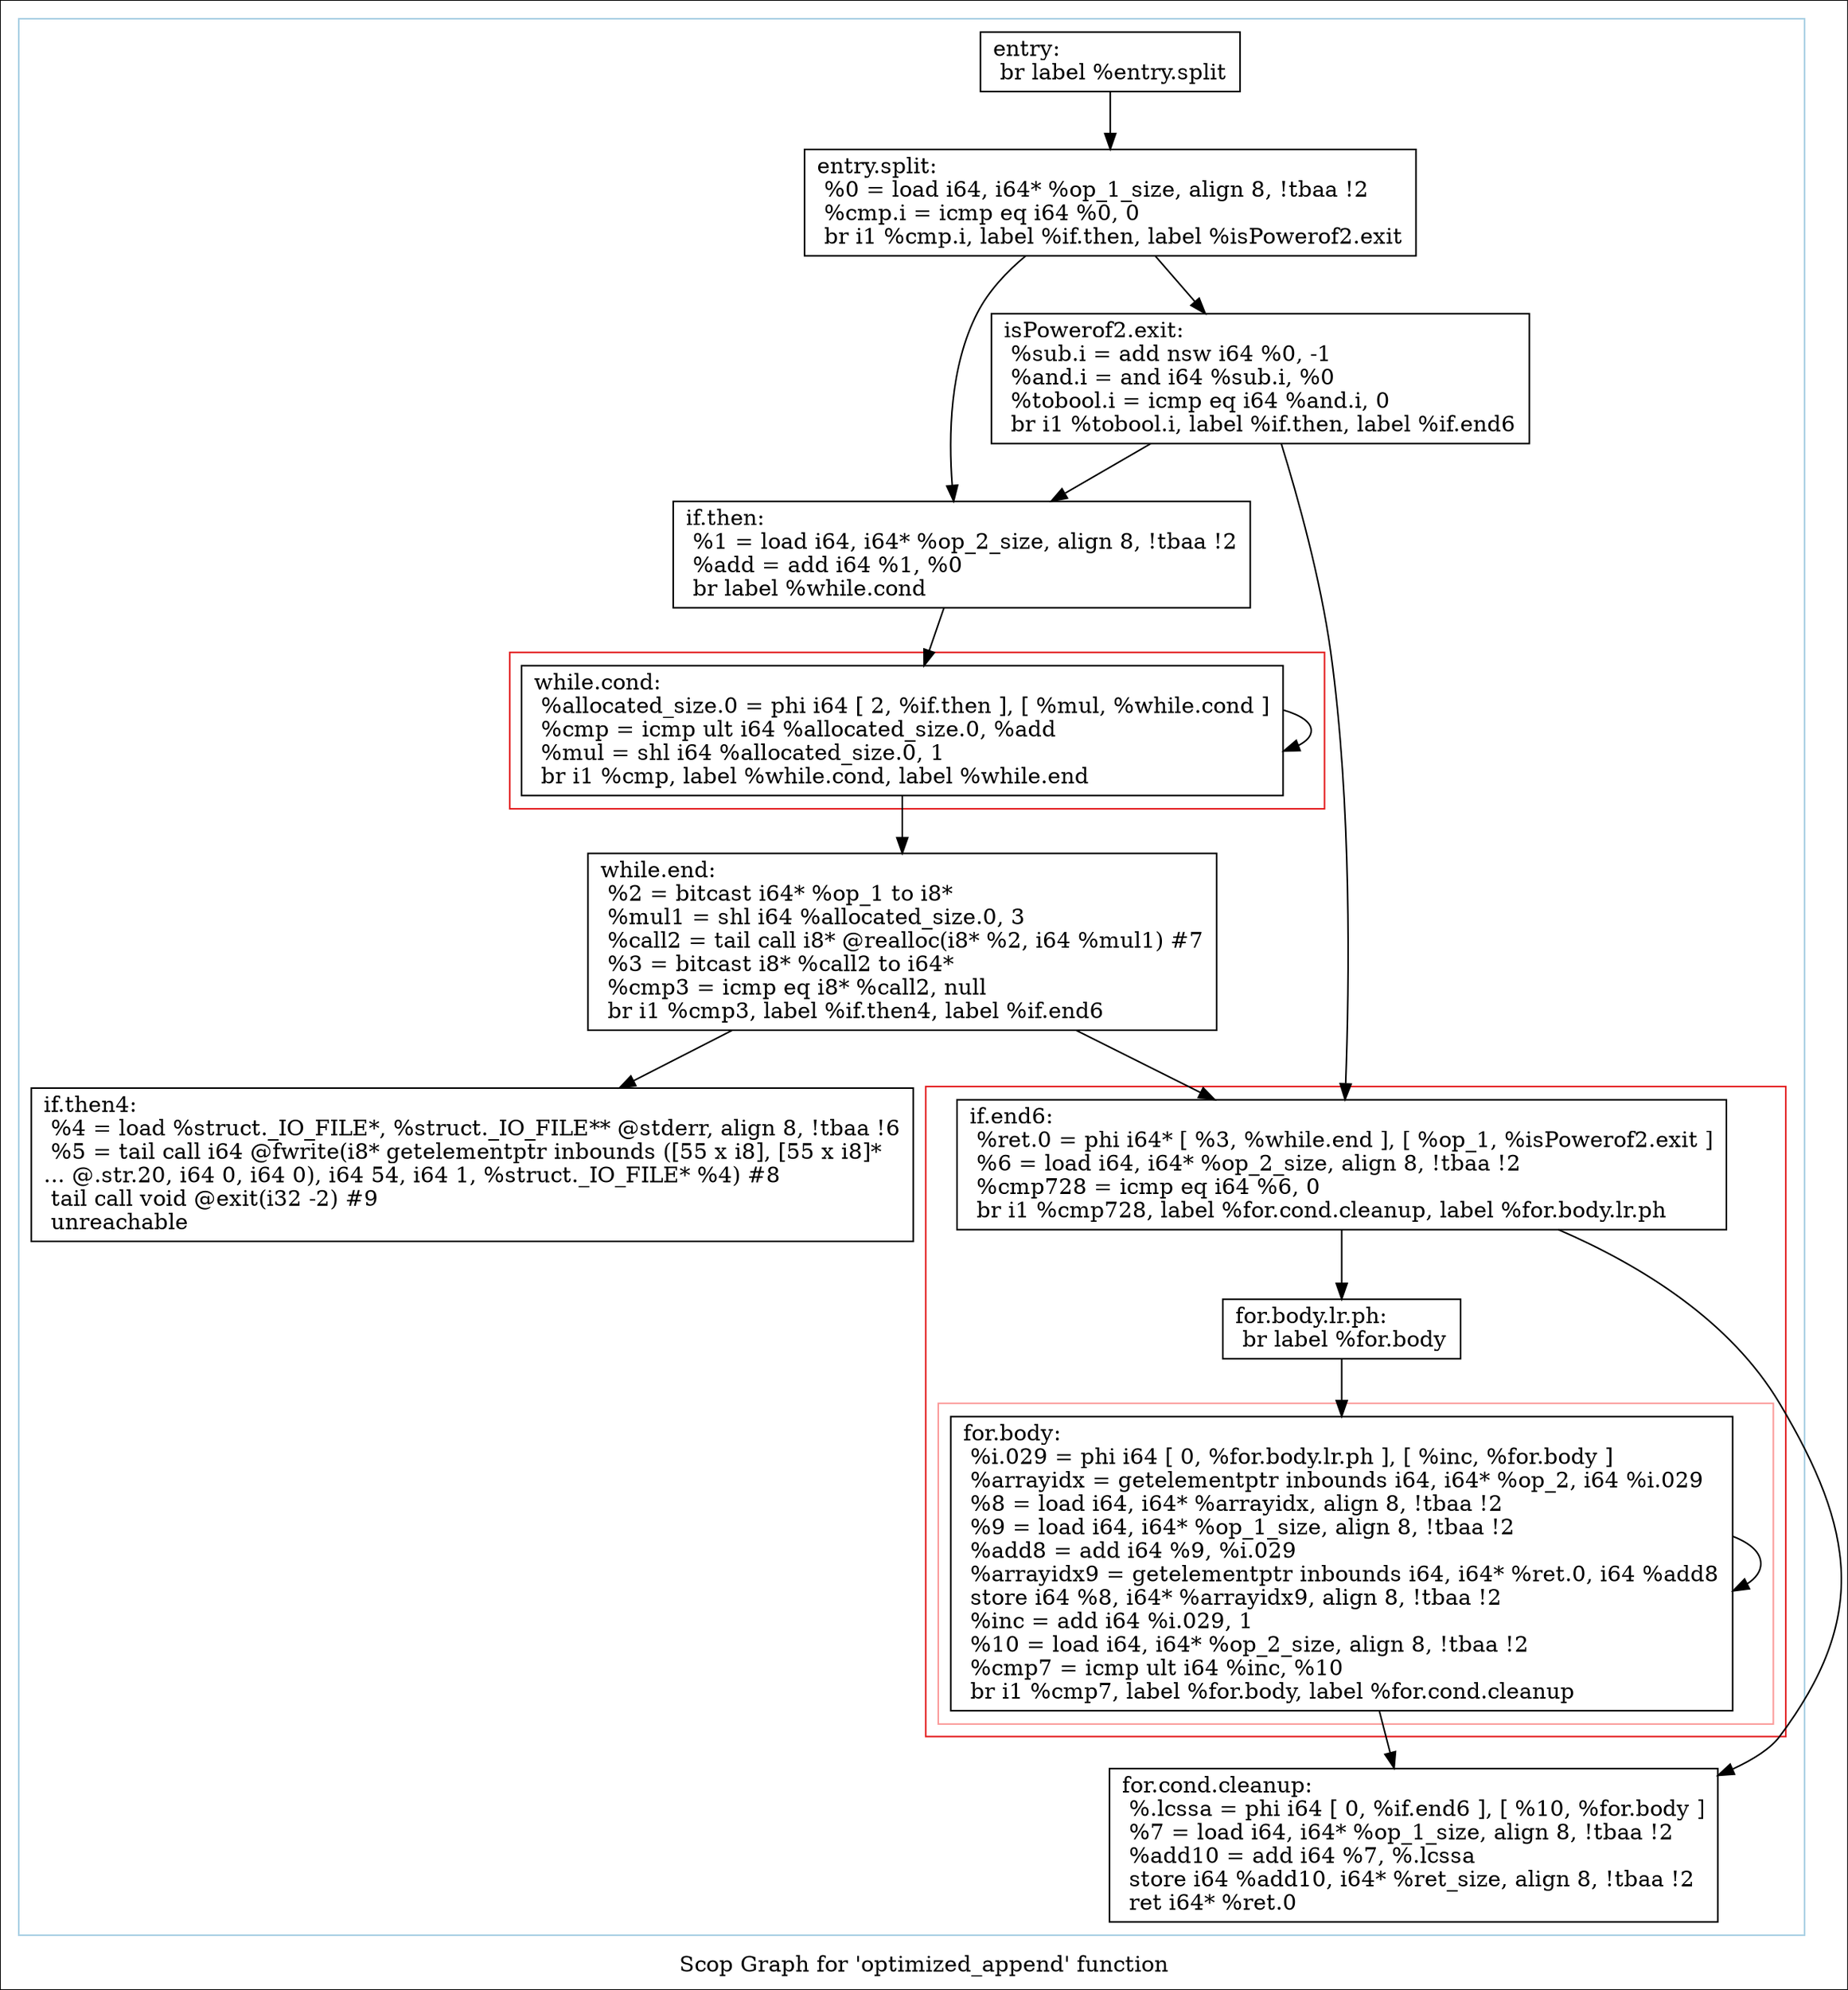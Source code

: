digraph "Scop Graph for 'optimized_append' function" {
	label="Scop Graph for 'optimized_append' function";

	Node0xd153b90 [shape=record,label="{entry:\l  br label %entry.split\l}"];
	Node0xd153b90 -> Node0xd175700;
	Node0xd175700 [shape=record,label="{entry.split:                                      \l  %0 = load i64, i64* %op_1_size, align 8, !tbaa !2\l  %cmp.i = icmp eq i64 %0, 0\l  br i1 %cmp.i, label %if.then, label %isPowerof2.exit\l}"];
	Node0xd175700 -> Node0xd179f90;
	Node0xd175700 -> Node0xd17a1c0;
	Node0xd179f90 [shape=record,label="{if.then:                                          \l  %1 = load i64, i64* %op_2_size, align 8, !tbaa !2\l  %add = add i64 %1, %0\l  br label %while.cond\l}"];
	Node0xd179f90 -> Node0xd17a1e0;
	Node0xd17a1e0 [shape=record,label="{while.cond:                                       \l  %allocated_size.0 = phi i64 [ 2, %if.then ], [ %mul, %while.cond ]\l  %cmp = icmp ult i64 %allocated_size.0, %add\l  %mul = shl i64 %allocated_size.0, 1\l  br i1 %cmp, label %while.cond, label %while.end\l}"];
	Node0xd17a1e0 -> Node0xd17a1e0[constraint=false];
	Node0xd17a1e0 -> Node0xd17a240;
	Node0xd17a240 [shape=record,label="{while.end:                                        \l  %2 = bitcast i64* %op_1 to i8*\l  %mul1 = shl i64 %allocated_size.0, 3\l  %call2 = tail call i8* @realloc(i8* %2, i64 %mul1) #7\l  %3 = bitcast i8* %call2 to i64*\l  %cmp3 = icmp eq i8* %call2, null\l  br i1 %cmp3, label %if.then4, label %if.end6\l}"];
	Node0xd17a240 -> Node0xd17a2a0;
	Node0xd17a240 -> Node0xd17a300;
	Node0xd17a2a0 [shape=record,label="{if.then4:                                         \l  %4 = load %struct._IO_FILE*, %struct._IO_FILE** @stderr, align 8, !tbaa !6\l  %5 = tail call i64 @fwrite(i8* getelementptr inbounds ([55 x i8], [55 x i8]*\l... @.str.20, i64 0, i64 0), i64 54, i64 1, %struct._IO_FILE* %4) #8\l  tail call void @exit(i32 -2) #9\l  unreachable\l}"];
	Node0xd17a300 [shape=record,label="{if.end6:                                          \l  %ret.0 = phi i64* [ %3, %while.end ], [ %op_1, %isPowerof2.exit ]\l  %6 = load i64, i64* %op_2_size, align 8, !tbaa !2\l  %cmp728 = icmp eq i64 %6, 0\l  br i1 %cmp728, label %for.cond.cleanup, label %for.body.lr.ph\l}"];
	Node0xd17a300 -> Node0xd17a320;
	Node0xd17a300 -> Node0xd17a560;
	Node0xd17a320 [shape=record,label="{for.cond.cleanup:                                 \l  %.lcssa = phi i64 [ 0, %if.end6 ], [ %10, %for.body ]\l  %7 = load i64, i64* %op_1_size, align 8, !tbaa !2\l  %add10 = add i64 %7, %.lcssa\l  store i64 %add10, i64* %ret_size, align 8, !tbaa !2\l  ret i64* %ret.0\l}"];
	Node0xd17a560 [shape=record,label="{for.body.lr.ph:                                   \l  br label %for.body\l}"];
	Node0xd17a560 -> Node0xd17a750;
	Node0xd17a750 [shape=record,label="{for.body:                                         \l  %i.029 = phi i64 [ 0, %for.body.lr.ph ], [ %inc, %for.body ]\l  %arrayidx = getelementptr inbounds i64, i64* %op_2, i64 %i.029\l  %8 = load i64, i64* %arrayidx, align 8, !tbaa !2\l  %9 = load i64, i64* %op_1_size, align 8, !tbaa !2\l  %add8 = add i64 %9, %i.029\l  %arrayidx9 = getelementptr inbounds i64, i64* %ret.0, i64 %add8\l  store i64 %8, i64* %arrayidx9, align 8, !tbaa !2\l  %inc = add i64 %i.029, 1\l  %10 = load i64, i64* %op_2_size, align 8, !tbaa !2\l  %cmp7 = icmp ult i64 %inc, %10\l  br i1 %cmp7, label %for.body, label %for.cond.cleanup\l}"];
	Node0xd17a750 -> Node0xd17a750[constraint=false];
	Node0xd17a750 -> Node0xd17a320;
	Node0xd17a1c0 [shape=record,label="{isPowerof2.exit:                                  \l  %sub.i = add nsw i64 %0, -1\l  %and.i = and i64 %sub.i, %0\l  %tobool.i = icmp eq i64 %and.i, 0\l  br i1 %tobool.i, label %if.then, label %if.end6\l}"];
	Node0xd17a1c0 -> Node0xd179f90;
	Node0xd17a1c0 -> Node0xd17a300;
	colorscheme = "paired12"
        subgraph cluster_0xd175810 {
          label = "";
          style = solid;
          color = 1
          subgraph cluster_0xd17a000 {
            label = "";
            style = solid;
            color = 6
            Node0xd17a1e0;
          }
          subgraph cluster_0xd17a8a0 {
            label = "";
            style = solid;
            color = 6
            subgraph cluster_0xd175890 {
              label = "";
              style = solid;
              color = 5
              Node0xd17a750;
            }
            Node0xd17a300;
            Node0xd17a560;
          }
          Node0xd153b90;
          Node0xd175700;
          Node0xd179f90;
          Node0xd17a240;
          Node0xd17a2a0;
          Node0xd17a320;
          Node0xd17a1c0;
        }
}
